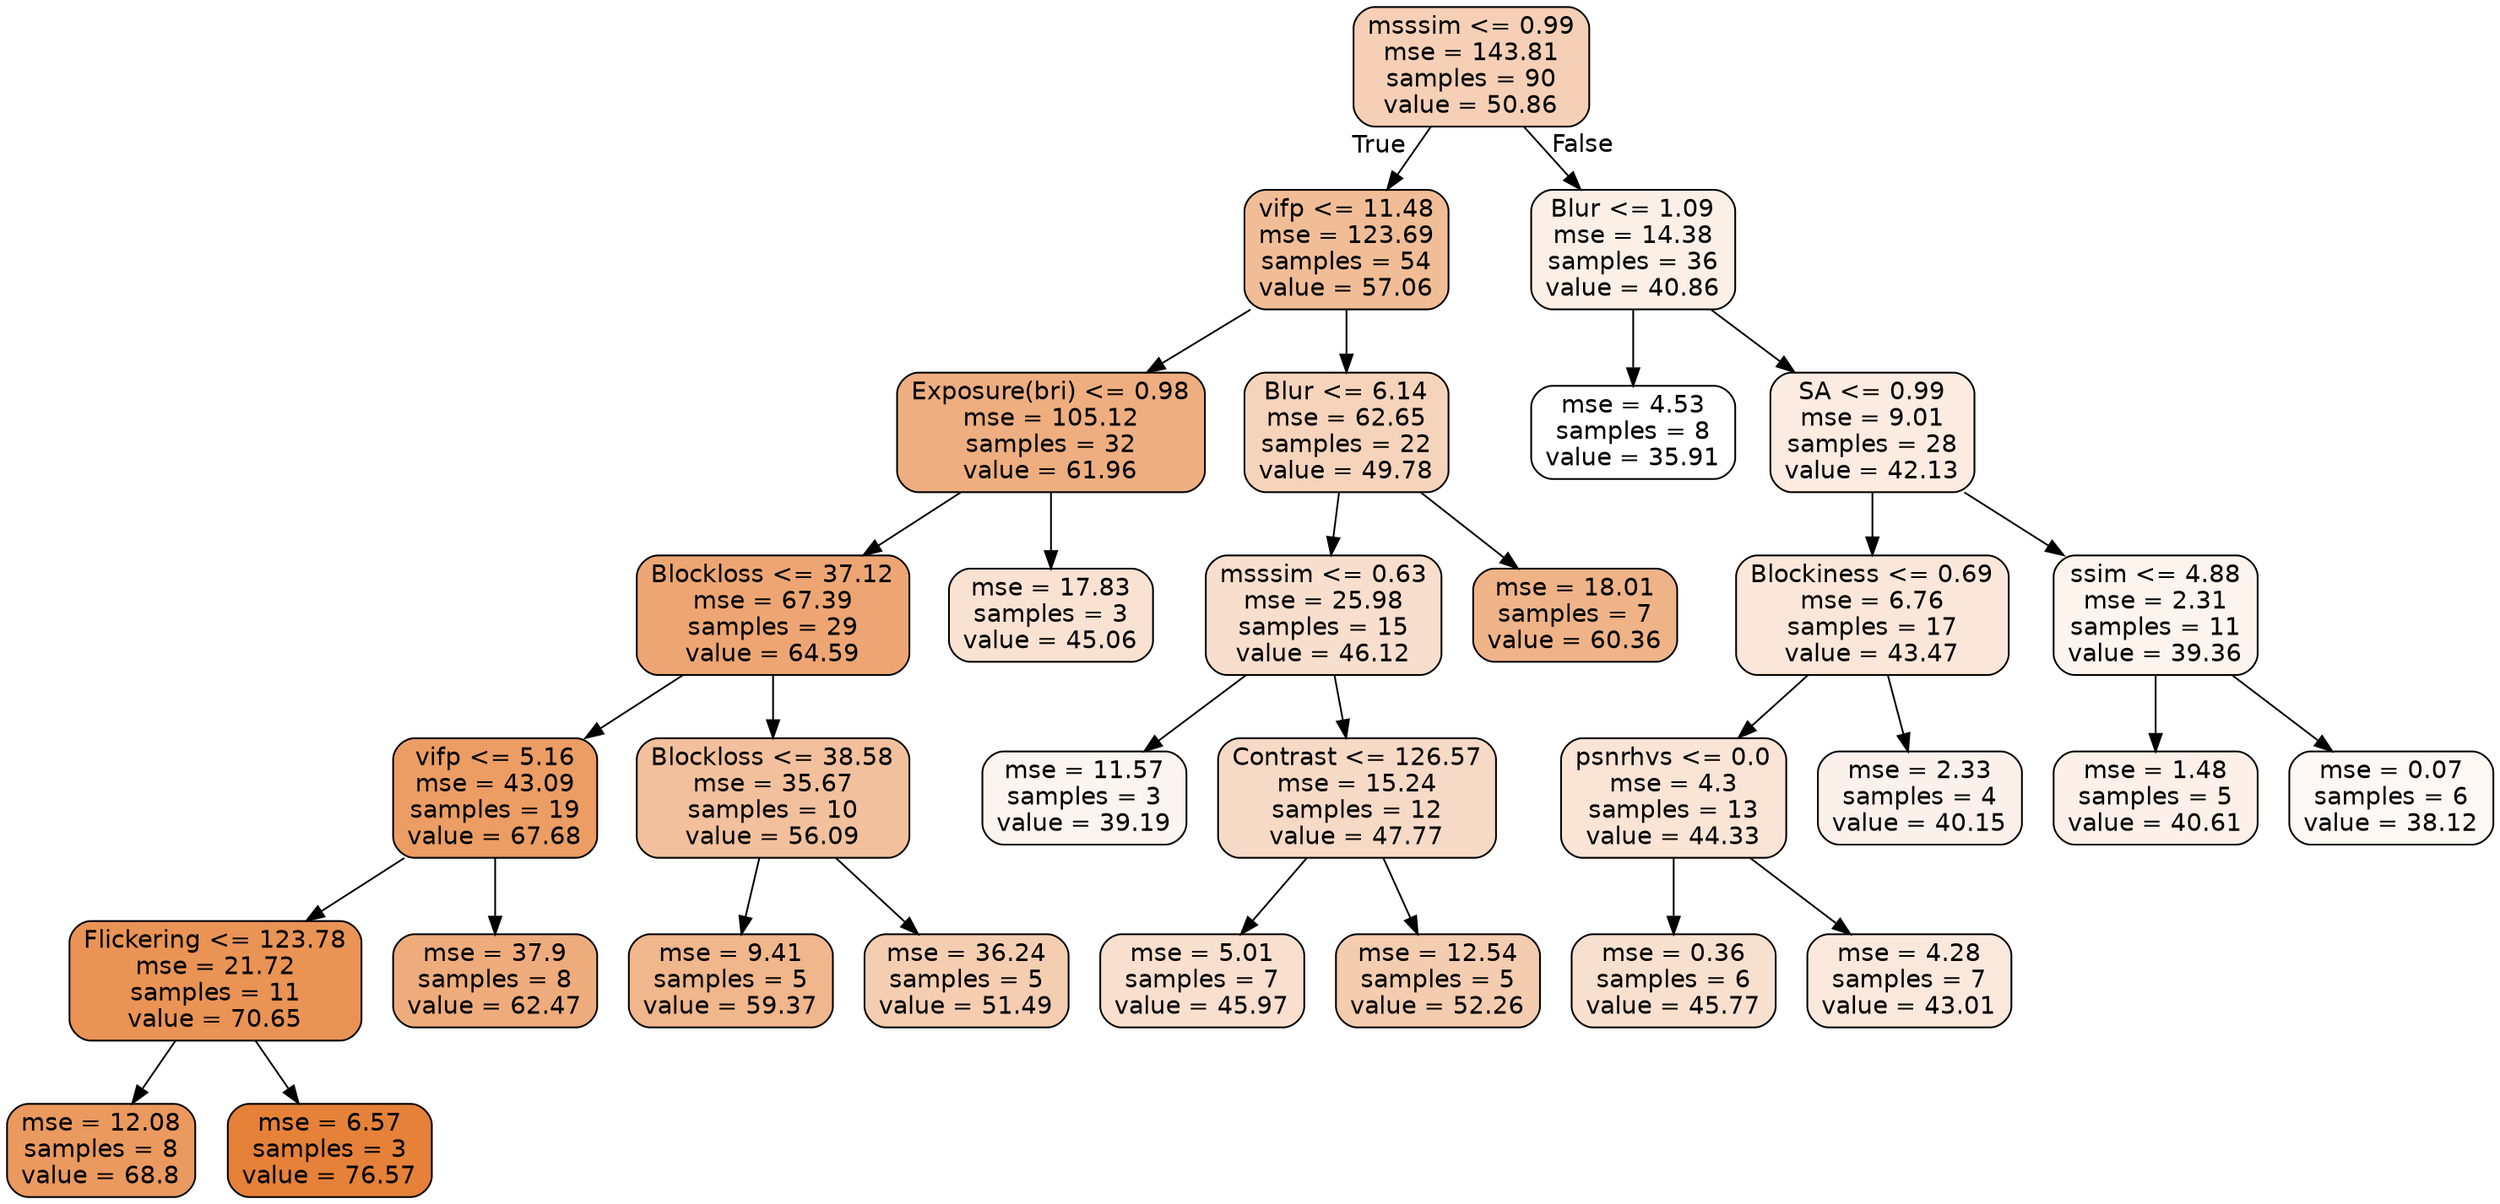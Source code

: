 digraph Tree {
node [shape=box, style="filled, rounded", color="black", fontname=helvetica] ;
edge [fontname=helvetica] ;
0 [label="msssim <= 0.99\nmse = 143.81\nsamples = 90\nvalue = 50.86", fillcolor="#e581395e"] ;
1 [label="vifp <= 11.48\nmse = 123.69\nsamples = 54\nvalue = 57.06", fillcolor="#e5813985"] ;
0 -> 1 [labeldistance=2.5, labelangle=45, headlabel="True"] ;
2 [label="Exposure(bri) <= 0.98\nmse = 105.12\nsamples = 32\nvalue = 61.96", fillcolor="#e58139a3"] ;
1 -> 2 ;
3 [label="Blockloss <= 37.12\nmse = 67.39\nsamples = 29\nvalue = 64.59", fillcolor="#e58139b4"] ;
2 -> 3 ;
4 [label="vifp <= 5.16\nmse = 43.09\nsamples = 19\nvalue = 67.68", fillcolor="#e58139c7"] ;
3 -> 4 ;
5 [label="Flickering <= 123.78\nmse = 21.72\nsamples = 11\nvalue = 70.65", fillcolor="#e58139da"] ;
4 -> 5 ;
6 [label="mse = 12.08\nsamples = 8\nvalue = 68.8", fillcolor="#e58139ce"] ;
5 -> 6 ;
7 [label="mse = 6.57\nsamples = 3\nvalue = 76.57", fillcolor="#e58139ff"] ;
5 -> 7 ;
8 [label="mse = 37.9\nsamples = 8\nvalue = 62.47", fillcolor="#e58139a7"] ;
4 -> 8 ;
9 [label="Blockloss <= 38.58\nmse = 35.67\nsamples = 10\nvalue = 56.09", fillcolor="#e581397f"] ;
3 -> 9 ;
10 [label="mse = 9.41\nsamples = 5\nvalue = 59.37", fillcolor="#e5813993"] ;
9 -> 10 ;
11 [label="mse = 36.24\nsamples = 5\nvalue = 51.49", fillcolor="#e5813962"] ;
9 -> 11 ;
12 [label="mse = 17.83\nsamples = 3\nvalue = 45.06", fillcolor="#e5813939"] ;
2 -> 12 ;
13 [label="Blur <= 6.14\nmse = 62.65\nsamples = 22\nvalue = 49.78", fillcolor="#e5813957"] ;
1 -> 13 ;
14 [label="msssim <= 0.63\nmse = 25.98\nsamples = 15\nvalue = 46.12", fillcolor="#e5813940"] ;
13 -> 14 ;
15 [label="mse = 11.57\nsamples = 3\nvalue = 39.19", fillcolor="#e5813915"] ;
14 -> 15 ;
16 [label="Contrast <= 126.57\nmse = 15.24\nsamples = 12\nvalue = 47.77", fillcolor="#e581394a"] ;
14 -> 16 ;
17 [label="mse = 5.01\nsamples = 7\nvalue = 45.97", fillcolor="#e581393f"] ;
16 -> 17 ;
18 [label="mse = 12.54\nsamples = 5\nvalue = 52.26", fillcolor="#e5813967"] ;
16 -> 18 ;
19 [label="mse = 18.01\nsamples = 7\nvalue = 60.36", fillcolor="#e5813999"] ;
13 -> 19 ;
20 [label="Blur <= 1.09\nmse = 14.38\nsamples = 36\nvalue = 40.86", fillcolor="#e581391f"] ;
0 -> 20 [labeldistance=2.5, labelangle=-45, headlabel="False"] ;
21 [label="mse = 4.53\nsamples = 8\nvalue = 35.91", fillcolor="#e5813900"] ;
20 -> 21 ;
22 [label="SA <= 0.99\nmse = 9.01\nsamples = 28\nvalue = 42.13", fillcolor="#e5813927"] ;
20 -> 22 ;
23 [label="Blockiness <= 0.69\nmse = 6.76\nsamples = 17\nvalue = 43.47", fillcolor="#e581392f"] ;
22 -> 23 ;
24 [label="psnrhvs <= 0.0\nmse = 4.3\nsamples = 13\nvalue = 44.33", fillcolor="#e5813935"] ;
23 -> 24 ;
25 [label="mse = 0.36\nsamples = 6\nvalue = 45.77", fillcolor="#e581393e"] ;
24 -> 25 ;
26 [label="mse = 4.28\nsamples = 7\nvalue = 43.01", fillcolor="#e581392d"] ;
24 -> 26 ;
27 [label="mse = 2.33\nsamples = 4\nvalue = 40.15", fillcolor="#e581391b"] ;
23 -> 27 ;
28 [label="ssim <= 4.88\nmse = 2.31\nsamples = 11\nvalue = 39.36", fillcolor="#e5813916"] ;
22 -> 28 ;
29 [label="mse = 1.48\nsamples = 5\nvalue = 40.61", fillcolor="#e581391d"] ;
28 -> 29 ;
30 [label="mse = 0.07\nsamples = 6\nvalue = 38.12", fillcolor="#e581390e"] ;
28 -> 30 ;
}
